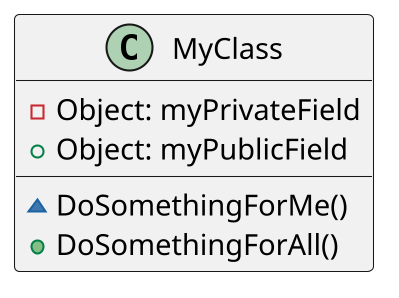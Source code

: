 @startuml class
scale 400*400

class MyClass {
 -Object: myPrivateField
 +Object: myPublicField
 ~DoSomethingForMe()
 +DoSomethingForAll()
}
@enduml